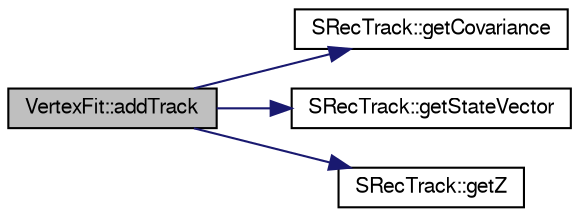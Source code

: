 digraph "VertexFit::addTrack"
{
  bgcolor="transparent";
  edge [fontname="FreeSans",fontsize="10",labelfontname="FreeSans",labelfontsize="10"];
  node [fontname="FreeSans",fontsize="10",shape=record];
  rankdir="LR";
  Node1 [label="VertexFit::addTrack",height=0.2,width=0.4,color="black", fillcolor="grey75", style="filled" fontcolor="black"];
  Node1 -> Node2 [color="midnightblue",fontsize="10",style="solid",fontname="FreeSans"];
  Node2 [label="SRecTrack::getCovariance",height=0.2,width=0.4,color="black",URL="$d6/db1/classSRecTrack.html#a056cf21b20e59af0b953af5049010dac"];
  Node1 -> Node3 [color="midnightblue",fontsize="10",style="solid",fontname="FreeSans"];
  Node3 [label="SRecTrack::getStateVector",height=0.2,width=0.4,color="black",URL="$d6/db1/classSRecTrack.html#a5a60dffed35d50468f7be703e7ed90f6"];
  Node1 -> Node4 [color="midnightblue",fontsize="10",style="solid",fontname="FreeSans"];
  Node4 [label="SRecTrack::getZ",height=0.2,width=0.4,color="black",URL="$d6/db1/classSRecTrack.html#a5c11ee851fe457e31e9d137d36e68f94"];
}
